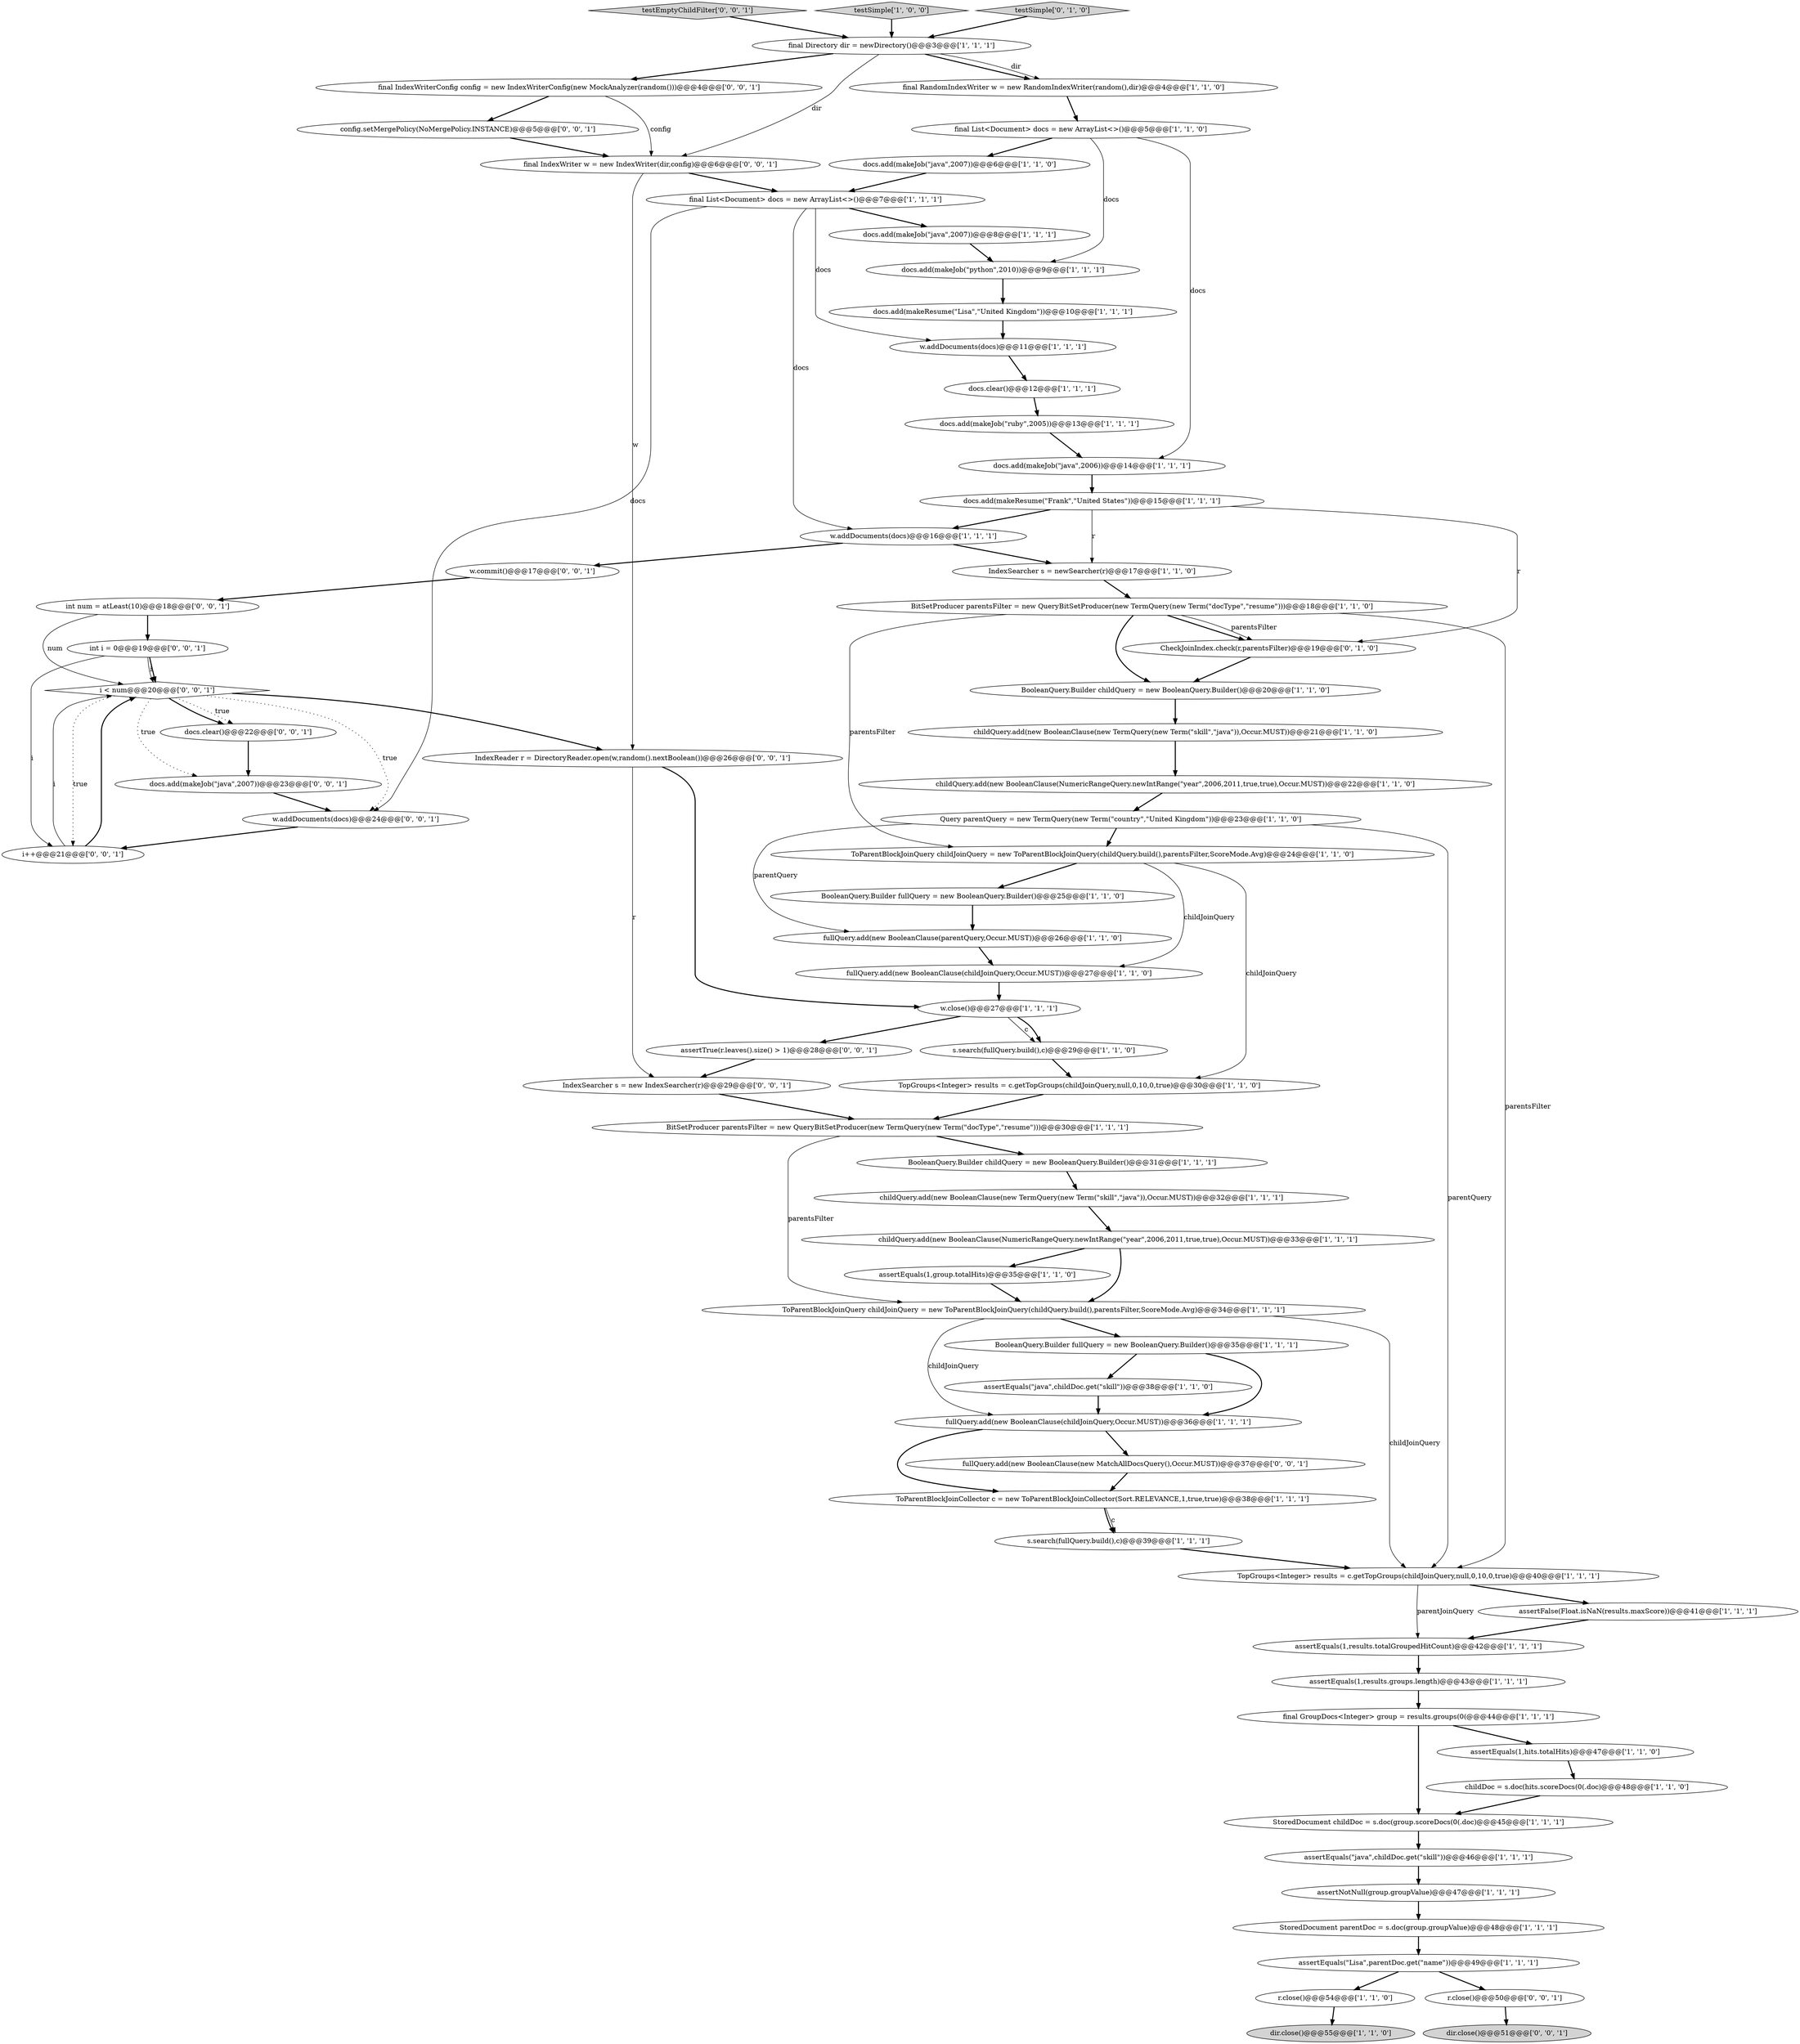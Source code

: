 digraph {
14 [style = filled, label = "BooleanQuery.Builder fullQuery = new BooleanQuery.Builder()@@@35@@@['1', '1', '1']", fillcolor = white, shape = ellipse image = "AAA0AAABBB1BBB"];
12 [style = filled, label = "TopGroups<Integer> results = c.getTopGroups(childJoinQuery,null,0,10,0,true)@@@30@@@['1', '1', '0']", fillcolor = white, shape = ellipse image = "AAA0AAABBB1BBB"];
45 [style = filled, label = "assertEquals(\"Lisa\",parentDoc.get(\"name\"))@@@49@@@['1', '1', '1']", fillcolor = white, shape = ellipse image = "AAA0AAABBB1BBB"];
36 [style = filled, label = "docs.add(makeJob(\"java\",2006))@@@14@@@['1', '1', '1']", fillcolor = white, shape = ellipse image = "AAA0AAABBB1BBB"];
66 [style = filled, label = "docs.clear()@@@22@@@['0', '0', '1']", fillcolor = white, shape = ellipse image = "AAA0AAABBB3BBB"];
59 [style = filled, label = "IndexReader r = DirectoryReader.open(w,random().nextBoolean())@@@26@@@['0', '0', '1']", fillcolor = white, shape = ellipse image = "AAA0AAABBB3BBB"];
8 [style = filled, label = "assertEquals(1,results.groups.length)@@@43@@@['1', '1', '1']", fillcolor = white, shape = ellipse image = "AAA0AAABBB1BBB"];
32 [style = filled, label = "final RandomIndexWriter w = new RandomIndexWriter(random(),dir)@@@4@@@['1', '1', '0']", fillcolor = white, shape = ellipse image = "AAA0AAABBB1BBB"];
52 [style = filled, label = "assertEquals(1,results.totalGroupedHitCount)@@@42@@@['1', '1', '1']", fillcolor = white, shape = ellipse image = "AAA0AAABBB1BBB"];
6 [style = filled, label = "docs.add(makeResume(\"Lisa\",\"United Kingdom\"))@@@10@@@['1', '1', '1']", fillcolor = white, shape = ellipse image = "AAA0AAABBB1BBB"];
31 [style = filled, label = "docs.add(makeJob(\"java\",2007))@@@8@@@['1', '1', '1']", fillcolor = white, shape = ellipse image = "AAA0AAABBB1BBB"];
4 [style = filled, label = "childQuery.add(new BooleanClause(NumericRangeQuery.newIntRange(\"year\",2006,2011,true,true),Occur.MUST))@@@33@@@['1', '1', '1']", fillcolor = white, shape = ellipse image = "AAA0AAABBB1BBB"];
21 [style = filled, label = "TopGroups<Integer> results = c.getTopGroups(childJoinQuery,null,0,10,0,true)@@@40@@@['1', '1', '1']", fillcolor = white, shape = ellipse image = "AAA0AAABBB1BBB"];
30 [style = filled, label = "BooleanQuery.Builder childQuery = new BooleanQuery.Builder()@@@20@@@['1', '1', '0']", fillcolor = white, shape = ellipse image = "AAA0AAABBB1BBB"];
62 [style = filled, label = "config.setMergePolicy(NoMergePolicy.INSTANCE)@@@5@@@['0', '0', '1']", fillcolor = white, shape = ellipse image = "AAA0AAABBB3BBB"];
19 [style = filled, label = "BooleanQuery.Builder childQuery = new BooleanQuery.Builder()@@@31@@@['1', '1', '1']", fillcolor = white, shape = ellipse image = "AAA0AAABBB1BBB"];
54 [style = filled, label = "CheckJoinIndex.check(r,parentsFilter)@@@19@@@['0', '1', '0']", fillcolor = white, shape = ellipse image = "AAA1AAABBB2BBB"];
68 [style = filled, label = "w.addDocuments(docs)@@@24@@@['0', '0', '1']", fillcolor = white, shape = ellipse image = "AAA0AAABBB3BBB"];
41 [style = filled, label = "childQuery.add(new BooleanClause(NumericRangeQuery.newIntRange(\"year\",2006,2011,true,true),Occur.MUST))@@@22@@@['1', '1', '0']", fillcolor = white, shape = ellipse image = "AAA0AAABBB1BBB"];
48 [style = filled, label = "assertEquals(1,group.totalHits)@@@35@@@['1', '1', '0']", fillcolor = white, shape = ellipse image = "AAA0AAABBB1BBB"];
44 [style = filled, label = "fullQuery.add(new BooleanClause(childJoinQuery,Occur.MUST))@@@36@@@['1', '1', '1']", fillcolor = white, shape = ellipse image = "AAA0AAABBB1BBB"];
40 [style = filled, label = "w.addDocuments(docs)@@@11@@@['1', '1', '1']", fillcolor = white, shape = ellipse image = "AAA0AAABBB1BBB"];
2 [style = filled, label = "final GroupDocs<Integer> group = results.groups(0(@@@44@@@['1', '1', '1']", fillcolor = white, shape = ellipse image = "AAA0AAABBB1BBB"];
3 [style = filled, label = "final List<Document> docs = new ArrayList<>()@@@7@@@['1', '1', '1']", fillcolor = white, shape = ellipse image = "AAA0AAABBB1BBB"];
5 [style = filled, label = "StoredDocument parentDoc = s.doc(group.groupValue)@@@48@@@['1', '1', '1']", fillcolor = white, shape = ellipse image = "AAA0AAABBB1BBB"];
50 [style = filled, label = "w.close()@@@27@@@['1', '1', '1']", fillcolor = white, shape = ellipse image = "AAA0AAABBB1BBB"];
10 [style = filled, label = "s.search(fullQuery.build(),c)@@@29@@@['1', '1', '0']", fillcolor = white, shape = ellipse image = "AAA0AAABBB1BBB"];
7 [style = filled, label = "s.search(fullQuery.build(),c)@@@39@@@['1', '1', '1']", fillcolor = white, shape = ellipse image = "AAA0AAABBB1BBB"];
39 [style = filled, label = "IndexSearcher s = newSearcher(r)@@@17@@@['1', '1', '0']", fillcolor = white, shape = ellipse image = "AAA0AAABBB1BBB"];
49 [style = filled, label = "final Directory dir = newDirectory()@@@3@@@['1', '1', '1']", fillcolor = white, shape = ellipse image = "AAA0AAABBB1BBB"];
20 [style = filled, label = "StoredDocument childDoc = s.doc(group.scoreDocs(0(.doc)@@@45@@@['1', '1', '1']", fillcolor = white, shape = ellipse image = "AAA0AAABBB1BBB"];
51 [style = filled, label = "assertEquals(\"java\",childDoc.get(\"skill\"))@@@38@@@['1', '1', '0']", fillcolor = white, shape = ellipse image = "AAA0AAABBB1BBB"];
15 [style = filled, label = "fullQuery.add(new BooleanClause(parentQuery,Occur.MUST))@@@26@@@['1', '1', '0']", fillcolor = white, shape = ellipse image = "AAA0AAABBB1BBB"];
61 [style = filled, label = "int num = atLeast(10)@@@18@@@['0', '0', '1']", fillcolor = white, shape = ellipse image = "AAA0AAABBB3BBB"];
63 [style = filled, label = "w.commit()@@@17@@@['0', '0', '1']", fillcolor = white, shape = ellipse image = "AAA0AAABBB3BBB"];
72 [style = filled, label = "IndexSearcher s = new IndexSearcher(r)@@@29@@@['0', '0', '1']", fillcolor = white, shape = ellipse image = "AAA0AAABBB3BBB"];
1 [style = filled, label = "assertFalse(Float.isNaN(results.maxScore))@@@41@@@['1', '1', '1']", fillcolor = white, shape = ellipse image = "AAA0AAABBB1BBB"];
60 [style = filled, label = "testEmptyChildFilter['0', '0', '1']", fillcolor = lightgray, shape = diamond image = "AAA0AAABBB3BBB"];
55 [style = filled, label = "assertTrue(r.leaves().size() > 1)@@@28@@@['0', '0', '1']", fillcolor = white, shape = ellipse image = "AAA0AAABBB3BBB"];
69 [style = filled, label = "dir.close()@@@51@@@['0', '0', '1']", fillcolor = lightgray, shape = ellipse image = "AAA0AAABBB3BBB"];
37 [style = filled, label = "BitSetProducer parentsFilter = new QueryBitSetProducer(new TermQuery(new Term(\"docType\",\"resume\")))@@@30@@@['1', '1', '1']", fillcolor = white, shape = ellipse image = "AAA0AAABBB1BBB"];
23 [style = filled, label = "docs.clear()@@@12@@@['1', '1', '1']", fillcolor = white, shape = ellipse image = "AAA0AAABBB1BBB"];
34 [style = filled, label = "ToParentBlockJoinQuery childJoinQuery = new ToParentBlockJoinQuery(childQuery.build(),parentsFilter,ScoreMode.Avg)@@@24@@@['1', '1', '0']", fillcolor = white, shape = ellipse image = "AAA0AAABBB1BBB"];
56 [style = filled, label = "final IndexWriterConfig config = new IndexWriterConfig(new MockAnalyzer(random()))@@@4@@@['0', '0', '1']", fillcolor = white, shape = ellipse image = "AAA0AAABBB3BBB"];
0 [style = filled, label = "childQuery.add(new BooleanClause(new TermQuery(new Term(\"skill\",\"java\")),Occur.MUST))@@@32@@@['1', '1', '1']", fillcolor = white, shape = ellipse image = "AAA0AAABBB1BBB"];
27 [style = filled, label = "assertNotNull(group.groupValue)@@@47@@@['1', '1', '1']", fillcolor = white, shape = ellipse image = "AAA0AAABBB1BBB"];
16 [style = filled, label = "final List<Document> docs = new ArrayList<>()@@@5@@@['1', '1', '0']", fillcolor = white, shape = ellipse image = "AAA0AAABBB1BBB"];
46 [style = filled, label = "childQuery.add(new BooleanClause(new TermQuery(new Term(\"skill\",\"java\")),Occur.MUST))@@@21@@@['1', '1', '0']", fillcolor = white, shape = ellipse image = "AAA0AAABBB1BBB"];
33 [style = filled, label = "assertEquals(1,hits.totalHits)@@@47@@@['1', '1', '0']", fillcolor = white, shape = ellipse image = "AAA0AAABBB1BBB"];
64 [style = filled, label = "docs.add(makeJob(\"java\",2007))@@@23@@@['0', '0', '1']", fillcolor = white, shape = ellipse image = "AAA0AAABBB3BBB"];
65 [style = filled, label = "i++@@@21@@@['0', '0', '1']", fillcolor = white, shape = ellipse image = "AAA0AAABBB3BBB"];
47 [style = filled, label = "ToParentBlockJoinQuery childJoinQuery = new ToParentBlockJoinQuery(childQuery.build(),parentsFilter,ScoreMode.Avg)@@@34@@@['1', '1', '1']", fillcolor = white, shape = ellipse image = "AAA0AAABBB1BBB"];
57 [style = filled, label = "i < num@@@20@@@['0', '0', '1']", fillcolor = white, shape = diamond image = "AAA0AAABBB3BBB"];
11 [style = filled, label = "childDoc = s.doc(hits.scoreDocs(0(.doc)@@@48@@@['1', '1', '0']", fillcolor = white, shape = ellipse image = "AAA0AAABBB1BBB"];
25 [style = filled, label = "fullQuery.add(new BooleanClause(childJoinQuery,Occur.MUST))@@@27@@@['1', '1', '0']", fillcolor = white, shape = ellipse image = "AAA0AAABBB1BBB"];
29 [style = filled, label = "Query parentQuery = new TermQuery(new Term(\"country\",\"United Kingdom\"))@@@23@@@['1', '1', '0']", fillcolor = white, shape = ellipse image = "AAA0AAABBB1BBB"];
42 [style = filled, label = "docs.add(makeResume(\"Frank\",\"United States\"))@@@15@@@['1', '1', '1']", fillcolor = white, shape = ellipse image = "AAA0AAABBB1BBB"];
17 [style = filled, label = "testSimple['1', '0', '0']", fillcolor = lightgray, shape = diamond image = "AAA0AAABBB1BBB"];
43 [style = filled, label = "r.close()@@@54@@@['1', '1', '0']", fillcolor = white, shape = ellipse image = "AAA0AAABBB1BBB"];
70 [style = filled, label = "fullQuery.add(new BooleanClause(new MatchAllDocsQuery(),Occur.MUST))@@@37@@@['0', '0', '1']", fillcolor = white, shape = ellipse image = "AAA0AAABBB3BBB"];
53 [style = filled, label = "testSimple['0', '1', '0']", fillcolor = lightgray, shape = diamond image = "AAA0AAABBB2BBB"];
67 [style = filled, label = "final IndexWriter w = new IndexWriter(dir,config)@@@6@@@['0', '0', '1']", fillcolor = white, shape = ellipse image = "AAA0AAABBB3BBB"];
22 [style = filled, label = "ToParentBlockJoinCollector c = new ToParentBlockJoinCollector(Sort.RELEVANCE,1,true,true)@@@38@@@['1', '1', '1']", fillcolor = white, shape = ellipse image = "AAA0AAABBB1BBB"];
28 [style = filled, label = "BitSetProducer parentsFilter = new QueryBitSetProducer(new TermQuery(new Term(\"docType\",\"resume\")))@@@18@@@['1', '1', '0']", fillcolor = white, shape = ellipse image = "AAA0AAABBB1BBB"];
71 [style = filled, label = "r.close()@@@50@@@['0', '0', '1']", fillcolor = white, shape = ellipse image = "AAA0AAABBB3BBB"];
58 [style = filled, label = "int i = 0@@@19@@@['0', '0', '1']", fillcolor = white, shape = ellipse image = "AAA0AAABBB3BBB"];
38 [style = filled, label = "docs.add(makeJob(\"ruby\",2005))@@@13@@@['1', '1', '1']", fillcolor = white, shape = ellipse image = "AAA0AAABBB1BBB"];
35 [style = filled, label = "w.addDocuments(docs)@@@16@@@['1', '1', '1']", fillcolor = white, shape = ellipse image = "AAA0AAABBB1BBB"];
13 [style = filled, label = "BooleanQuery.Builder fullQuery = new BooleanQuery.Builder()@@@25@@@['1', '1', '0']", fillcolor = white, shape = ellipse image = "AAA0AAABBB1BBB"];
24 [style = filled, label = "dir.close()@@@55@@@['1', '1', '0']", fillcolor = lightgray, shape = ellipse image = "AAA0AAABBB1BBB"];
18 [style = filled, label = "docs.add(makeJob(\"python\",2010))@@@9@@@['1', '1', '1']", fillcolor = white, shape = ellipse image = "AAA0AAABBB1BBB"];
26 [style = filled, label = "assertEquals(\"java\",childDoc.get(\"skill\"))@@@46@@@['1', '1', '1']", fillcolor = white, shape = ellipse image = "AAA0AAABBB1BBB"];
9 [style = filled, label = "docs.add(makeJob(\"java\",2007))@@@6@@@['1', '1', '0']", fillcolor = white, shape = ellipse image = "AAA0AAABBB1BBB"];
36->42 [style = bold, label=""];
38->36 [style = bold, label=""];
0->4 [style = bold, label=""];
61->57 [style = solid, label="num"];
49->32 [style = bold, label=""];
58->57 [style = bold, label=""];
29->15 [style = solid, label="parentQuery"];
31->18 [style = bold, label=""];
19->0 [style = bold, label=""];
57->66 [style = bold, label=""];
54->30 [style = bold, label=""];
3->40 [style = solid, label="docs"];
37->19 [style = bold, label=""];
58->57 [style = solid, label="i"];
58->65 [style = solid, label="i"];
65->57 [style = bold, label=""];
2->33 [style = bold, label=""];
23->38 [style = bold, label=""];
47->21 [style = solid, label="childJoinQuery"];
71->69 [style = bold, label=""];
42->35 [style = bold, label=""];
62->67 [style = bold, label=""];
29->21 [style = solid, label="parentQuery"];
15->25 [style = bold, label=""];
28->30 [style = bold, label=""];
17->49 [style = bold, label=""];
11->20 [style = bold, label=""];
35->63 [style = bold, label=""];
63->61 [style = bold, label=""];
33->11 [style = bold, label=""];
64->68 [style = bold, label=""];
21->52 [style = solid, label="parentJoinQuery"];
12->37 [style = bold, label=""];
49->67 [style = solid, label="dir"];
3->68 [style = solid, label="docs"];
60->49 [style = bold, label=""];
16->18 [style = solid, label="docs"];
34->12 [style = solid, label="childJoinQuery"];
50->55 [style = bold, label=""];
57->59 [style = bold, label=""];
42->54 [style = solid, label="r"];
55->72 [style = bold, label=""];
57->64 [style = dotted, label="true"];
28->21 [style = solid, label="parentsFilter"];
1->52 [style = bold, label=""];
8->2 [style = bold, label=""];
45->43 [style = bold, label=""];
46->41 [style = bold, label=""];
28->54 [style = bold, label=""];
52->8 [style = bold, label=""];
57->66 [style = dotted, label="true"];
18->6 [style = bold, label=""];
65->57 [style = solid, label="i"];
34->13 [style = bold, label=""];
34->25 [style = solid, label="childJoinQuery"];
13->15 [style = bold, label=""];
56->67 [style = solid, label="config"];
16->36 [style = solid, label="docs"];
50->10 [style = solid, label="c"];
30->46 [style = bold, label=""];
48->47 [style = bold, label=""];
53->49 [style = bold, label=""];
4->47 [style = bold, label=""];
40->23 [style = bold, label=""];
42->39 [style = solid, label="r"];
66->64 [style = bold, label=""];
28->54 [style = solid, label="parentsFilter"];
50->10 [style = bold, label=""];
5->45 [style = bold, label=""];
4->48 [style = bold, label=""];
3->31 [style = bold, label=""];
47->44 [style = solid, label="childJoinQuery"];
44->70 [style = bold, label=""];
32->16 [style = bold, label=""];
21->1 [style = bold, label=""];
43->24 [style = bold, label=""];
57->68 [style = dotted, label="true"];
61->58 [style = bold, label=""];
25->50 [style = bold, label=""];
49->32 [style = solid, label="dir"];
59->72 [style = solid, label="r"];
14->51 [style = bold, label=""];
45->71 [style = bold, label=""];
39->28 [style = bold, label=""];
67->3 [style = bold, label=""];
56->62 [style = bold, label=""];
51->44 [style = bold, label=""];
70->22 [style = bold, label=""];
59->50 [style = bold, label=""];
9->3 [style = bold, label=""];
57->65 [style = dotted, label="true"];
7->21 [style = bold, label=""];
35->39 [style = bold, label=""];
26->27 [style = bold, label=""];
22->7 [style = solid, label="c"];
14->44 [style = bold, label=""];
10->12 [style = bold, label=""];
72->37 [style = bold, label=""];
29->34 [style = bold, label=""];
41->29 [style = bold, label=""];
67->59 [style = solid, label="w"];
68->65 [style = bold, label=""];
22->7 [style = bold, label=""];
27->5 [style = bold, label=""];
2->20 [style = bold, label=""];
28->34 [style = solid, label="parentsFilter"];
49->56 [style = bold, label=""];
37->47 [style = solid, label="parentsFilter"];
3->35 [style = solid, label="docs"];
47->14 [style = bold, label=""];
20->26 [style = bold, label=""];
44->22 [style = bold, label=""];
6->40 [style = bold, label=""];
16->9 [style = bold, label=""];
}
